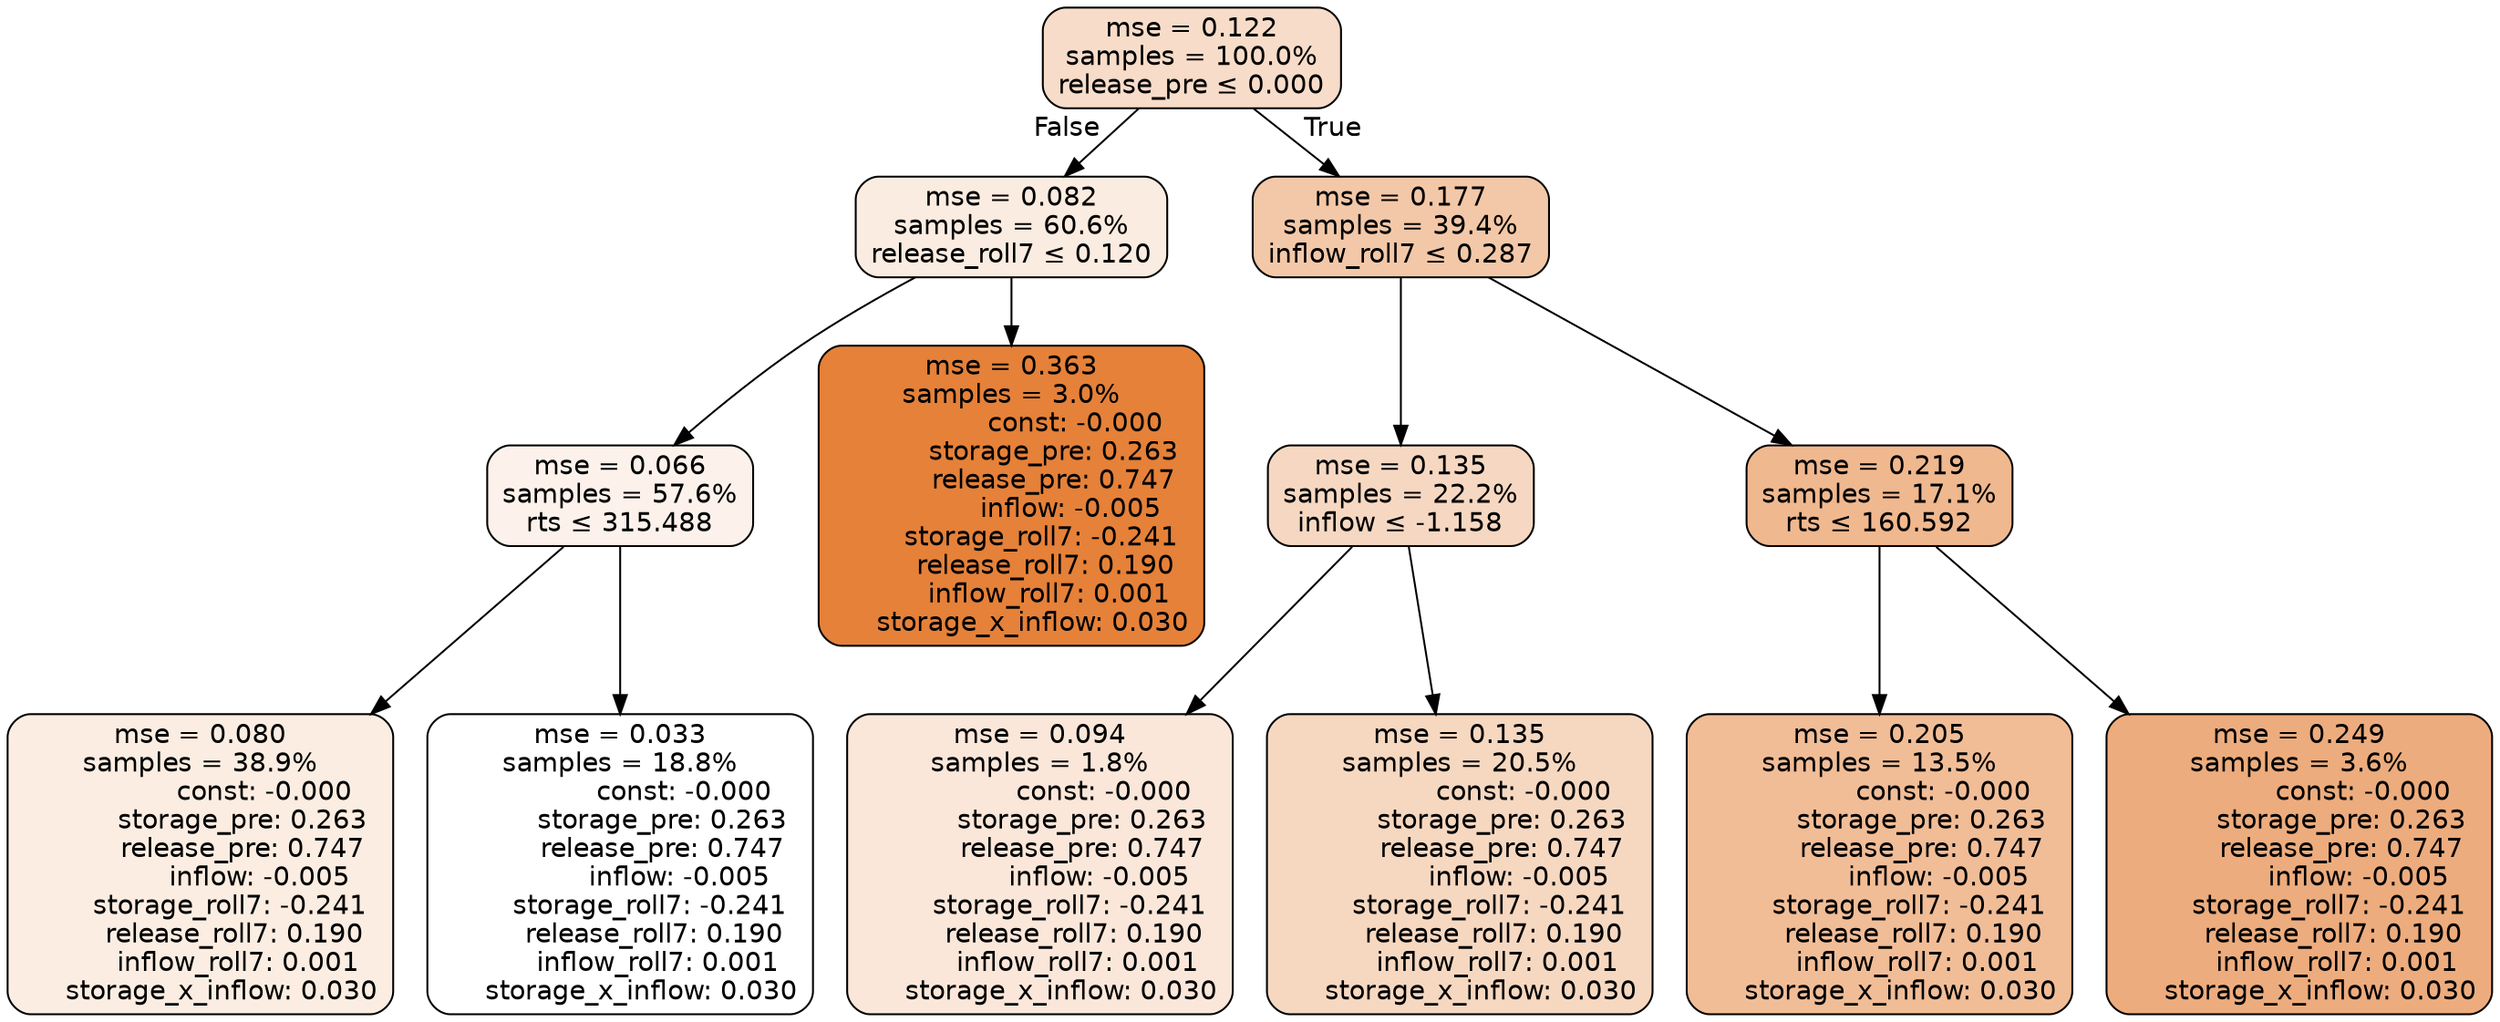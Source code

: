 digraph tree {
node [shape=rectangle, style="filled, rounded", color="black", fontname=helvetica] ;
edge [fontname=helvetica] ;
	"0" [label="mse = 0.122
samples = 100.0%
release_pre &le; 0.000", fillcolor="#f7dcc9"]
	"1" [label="mse = 0.082
samples = 60.6%
release_roll7 &le; 0.120", fillcolor="#fbece1"]
	"2" [label="mse = 0.066
samples = 57.6%
rts &le; 315.488", fillcolor="#fcf2eb"]
	"3" [label="mse = 0.080
samples = 38.9%
               const: -0.000
          storage_pre: 0.263
          release_pre: 0.747
              inflow: -0.005
       storage_roll7: -0.241
        release_roll7: 0.190
         inflow_roll7: 0.001
     storage_x_inflow: 0.030", fillcolor="#fbede2"]
	"4" [label="mse = 0.033
samples = 18.8%
               const: -0.000
          storage_pre: 0.263
          release_pre: 0.747
              inflow: -0.005
       storage_roll7: -0.241
        release_roll7: 0.190
         inflow_roll7: 0.001
     storage_x_inflow: 0.030", fillcolor="#ffffff"]
	"5" [label="mse = 0.363
samples = 3.0%
               const: -0.000
          storage_pre: 0.263
          release_pre: 0.747
              inflow: -0.005
       storage_roll7: -0.241
        release_roll7: 0.190
         inflow_roll7: 0.001
     storage_x_inflow: 0.030", fillcolor="#e58139"]
	"6" [label="mse = 0.177
samples = 39.4%
inflow_roll7 &le; 0.287", fillcolor="#f3c8a8"]
	"7" [label="mse = 0.135
samples = 22.2%
inflow &le; -1.158", fillcolor="#f6d8c2"]
	"8" [label="mse = 0.094
samples = 1.8%
               const: -0.000
          storage_pre: 0.263
          release_pre: 0.747
              inflow: -0.005
       storage_roll7: -0.241
        release_roll7: 0.190
         inflow_roll7: 0.001
     storage_x_inflow: 0.030", fillcolor="#fae7da"]
	"9" [label="mse = 0.135
samples = 20.5%
               const: -0.000
          storage_pre: 0.263
          release_pre: 0.747
              inflow: -0.005
       storage_roll7: -0.241
        release_roll7: 0.190
         inflow_roll7: 0.001
     storage_x_inflow: 0.030", fillcolor="#f6d8c1"]
	"10" [label="mse = 0.219
samples = 17.1%
rts &le; 160.592", fillcolor="#f0b88f"]
	"11" [label="mse = 0.205
samples = 13.5%
               const: -0.000
          storage_pre: 0.263
          release_pre: 0.747
              inflow: -0.005
       storage_roll7: -0.241
        release_roll7: 0.190
         inflow_roll7: 0.001
     storage_x_inflow: 0.030", fillcolor="#f1bd97"]
	"12" [label="mse = 0.249
samples = 3.6%
               const: -0.000
          storage_pre: 0.263
          release_pre: 0.747
              inflow: -0.005
       storage_roll7: -0.241
        release_roll7: 0.190
         inflow_roll7: 0.001
     storage_x_inflow: 0.030", fillcolor="#edac7d"]

	"0" -> "1" [labeldistance=2.5, labelangle=45, headlabel="False"]
	"1" -> "2"
	"2" -> "3"
	"2" -> "4"
	"1" -> "5"
	"0" -> "6" [labeldistance=2.5, labelangle=-45, headlabel="True"]
	"6" -> "7"
	"7" -> "8"
	"7" -> "9"
	"6" -> "10"
	"10" -> "11"
	"10" -> "12"
}